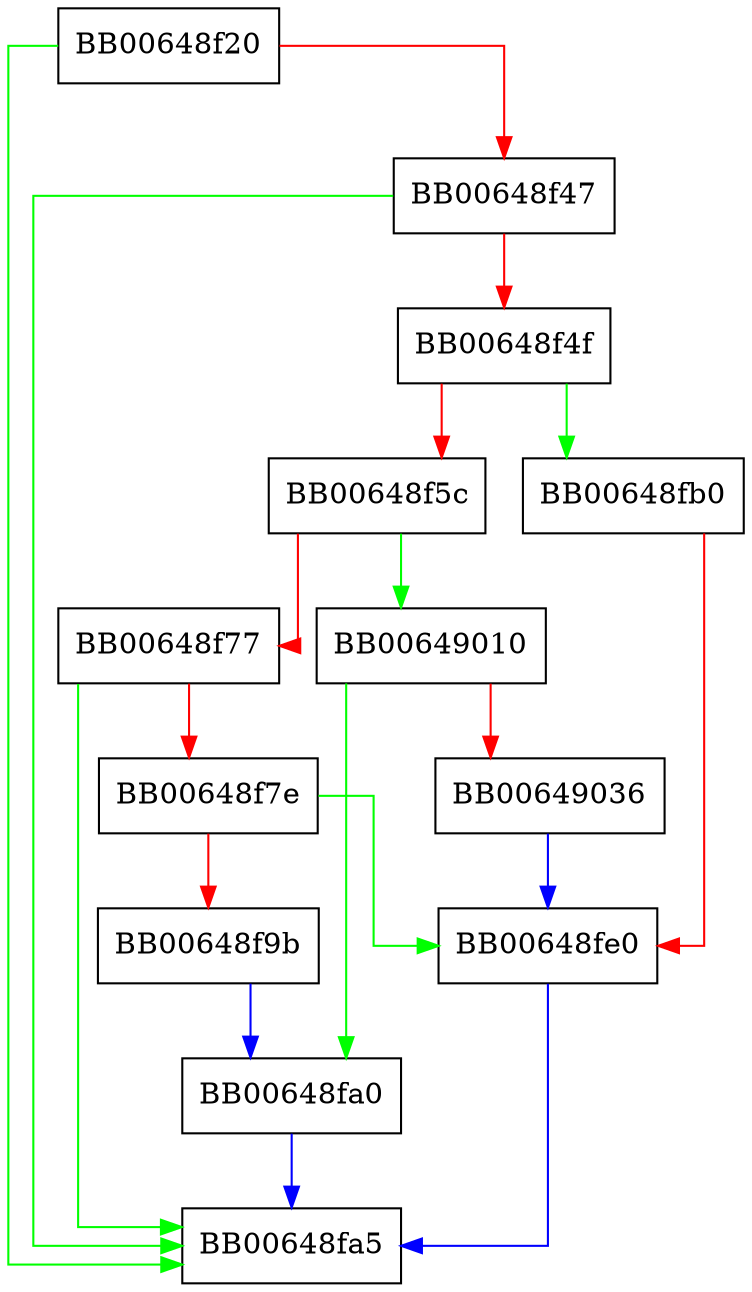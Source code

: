 digraph OPENSSL_sk_new_reserve {
  node [shape="box"];
  graph [splines=ortho];
  BB00648f20 -> BB00648fa5 [color="green"];
  BB00648f20 -> BB00648f47 [color="red"];
  BB00648f47 -> BB00648fa5 [color="green"];
  BB00648f47 -> BB00648f4f [color="red"];
  BB00648f4f -> BB00648fb0 [color="green"];
  BB00648f4f -> BB00648f5c [color="red"];
  BB00648f5c -> BB00649010 [color="green"];
  BB00648f5c -> BB00648f77 [color="red"];
  BB00648f77 -> BB00648fa5 [color="green"];
  BB00648f77 -> BB00648f7e [color="red"];
  BB00648f7e -> BB00648fe0 [color="green"];
  BB00648f7e -> BB00648f9b [color="red"];
  BB00648f9b -> BB00648fa0 [color="blue"];
  BB00648fa0 -> BB00648fa5 [color="blue"];
  BB00648fb0 -> BB00648fe0 [color="red"];
  BB00648fe0 -> BB00648fa5 [color="blue"];
  BB00649010 -> BB00648fa0 [color="green"];
  BB00649010 -> BB00649036 [color="red"];
  BB00649036 -> BB00648fe0 [color="blue"];
}